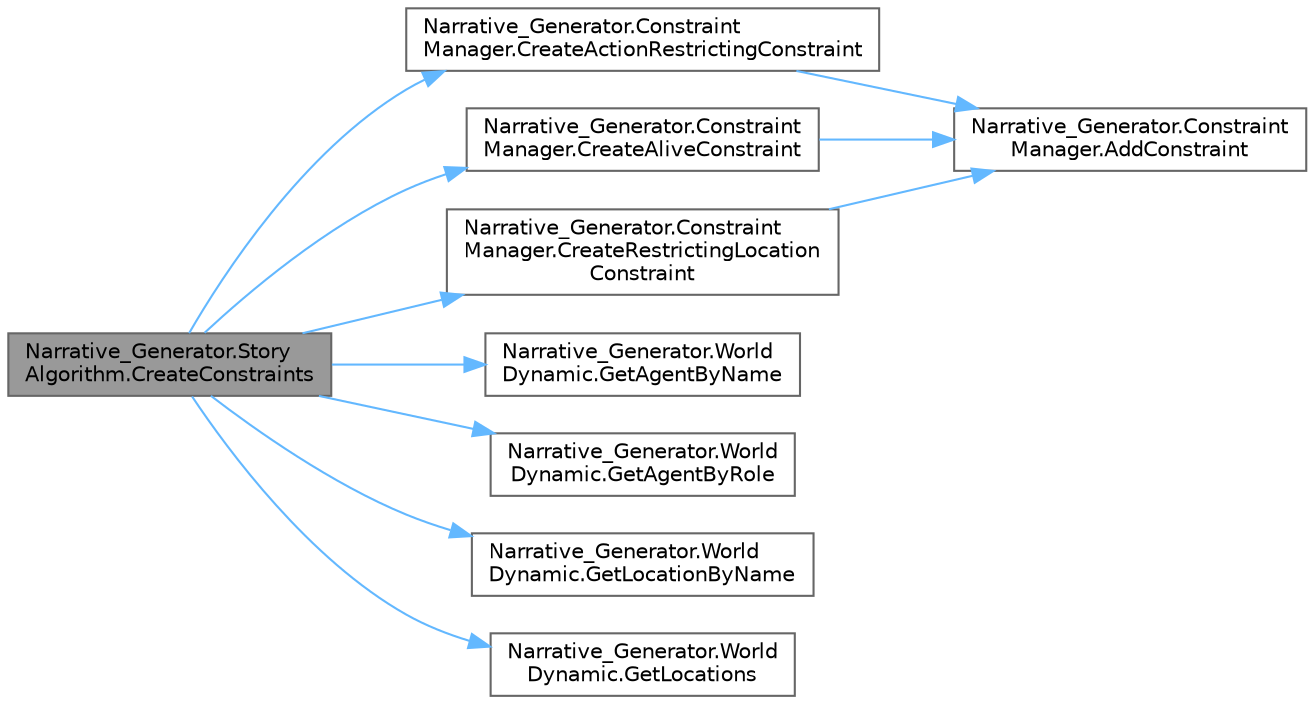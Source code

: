 digraph "Narrative_Generator.StoryAlgorithm.CreateConstraints"
{
 // LATEX_PDF_SIZE
  bgcolor="transparent";
  edge [fontname=Helvetica,fontsize=10,labelfontname=Helvetica,labelfontsize=10];
  node [fontname=Helvetica,fontsize=10,shape=box,height=0.2,width=0.4];
  rankdir="LR";
  Node1 [label="Narrative_Generator.Story\lAlgorithm.CreateConstraints",height=0.2,width=0.4,color="gray40", fillcolor="grey60", style="filled", fontcolor="black",tooltip="A method that defines the constraints imposed on the story."];
  Node1 -> Node2 [color="steelblue1",style="solid"];
  Node2 [label="Narrative_Generator.Constraint\lManager.CreateActionRestrictingConstraint",height=0.2,width=0.4,color="grey40", fillcolor="white", style="filled",URL="$class_narrative___generator_1_1_constraint_manager.html#a9c93659376c1279cb6ad16a8d0338b50",tooltip="A method for creating an instance of a constraint on the possibility of performing certain actions or..."];
  Node2 -> Node3 [color="steelblue1",style="solid"];
  Node3 [label="Narrative_Generator.Constraint\lManager.AddConstraint",height=0.2,width=0.4,color="grey40", fillcolor="white", style="filled",URL="$class_narrative___generator_1_1_constraint_manager.html#a7768bd0a14cfebbcfc24b4e2569b66c2",tooltip="Adds the specified constraint to the constraint list."];
  Node1 -> Node4 [color="steelblue1",style="solid"];
  Node4 [label="Narrative_Generator.Constraint\lManager.CreateAliveConstraint",height=0.2,width=0.4,color="grey40", fillcolor="white", style="filled",URL="$class_narrative___generator_1_1_constraint_manager.html#ad57e3b5ef3bae981c265dc0cb49d446f",tooltip="A method for creating an instance of a constraint imposed by story on the lifetime of an agent."];
  Node4 -> Node3 [color="steelblue1",style="solid"];
  Node1 -> Node5 [color="steelblue1",style="solid"];
  Node5 [label="Narrative_Generator.Constraint\lManager.CreateRestrictingLocation\lConstraint",height=0.2,width=0.4,color="grey40", fillcolor="white", style="filled",URL="$class_narrative___generator_1_1_constraint_manager.html#ad24f2229c54cb17338f44cf0282b5c5f",tooltip="A method for creating an instance of a constraint on the availability of locations."];
  Node5 -> Node3 [color="steelblue1",style="solid"];
  Node1 -> Node6 [color="steelblue1",style="solid"];
  Node6 [label="Narrative_Generator.World\lDynamic.GetAgentByName",height=0.2,width=0.4,color="grey40", fillcolor="white", style="filled",URL="$class_narrative___generator_1_1_world_dynamic.html#a9f88b0e9a4ab518930e6041610402747",tooltip="Returns the first founded agent with the specified name."];
  Node1 -> Node7 [color="steelblue1",style="solid"];
  Node7 [label="Narrative_Generator.World\lDynamic.GetAgentByRole",height=0.2,width=0.4,color="grey40", fillcolor="white", style="filled",URL="$class_narrative___generator_1_1_world_dynamic.html#a0514a97e9b85397137dd80125581cf61",tooltip="Returns the first founded agent with the specified role."];
  Node1 -> Node8 [color="steelblue1",style="solid"];
  Node8 [label="Narrative_Generator.World\lDynamic.GetLocationByName",height=0.2,width=0.4,color="grey40", fillcolor="white", style="filled",URL="$class_narrative___generator_1_1_world_dynamic.html#a43619eb102a56e16a22a5aa5d5b7c1b0",tooltip="Returns a location from the list of locations if the specified name matches the name of the location."];
  Node1 -> Node9 [color="steelblue1",style="solid"];
  Node9 [label="Narrative_Generator.World\lDynamic.GetLocations",height=0.2,width=0.4,color="grey40", fillcolor="white", style="filled",URL="$class_narrative___generator_1_1_world_dynamic.html#af81aefe2695cd8c460e8490a2b23c489",tooltip="Returns a list of all locations."];
}
